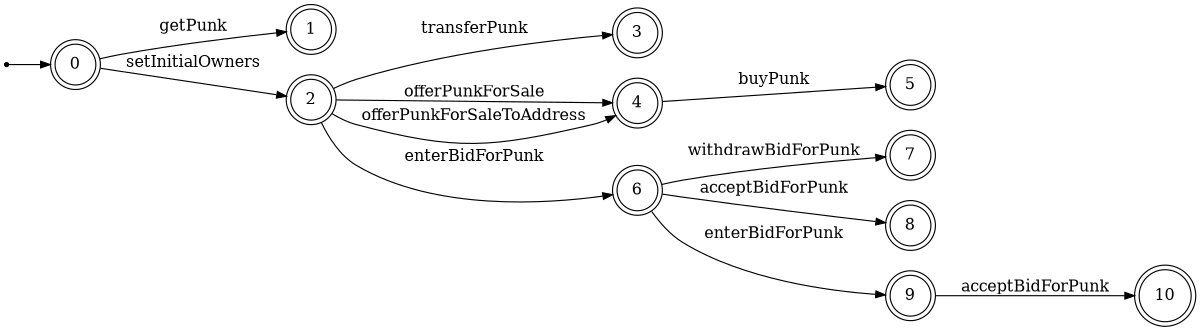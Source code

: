digraph {
	ranksep=0.5 size="8, 8"
	rankdir=LR
	Initial [label="" fontsize=14.0 shape=point]
	0 [fontsize=14.0 shape=doublecircle]
	1 [fontsize=14.0 shape=doublecircle]
	10 [fontsize=14.0 shape=doublecircle]
	2 [fontsize=14.0 shape=doublecircle]
	3 [fontsize=14.0 shape=doublecircle]
	4 [fontsize=14.0 shape=doublecircle]
	5 [fontsize=14.0 shape=doublecircle]
	6 [fontsize=14.0 shape=doublecircle]
	7 [fontsize=14.0 shape=doublecircle]
	8 [fontsize=14.0 shape=doublecircle]
	9 [fontsize=14.0 shape=doublecircle]
	Initial -> 0 [arrowsize=0.85]
	0 -> 2 [label=" setInitialOwners " arrowsize=0.85 fontsize=14.0]
	0 -> 1 [label=" getPunk " arrowsize=0.85 fontsize=14.0]
	2 -> 6 [label=" enterBidForPunk " arrowsize=0.85 fontsize=14.0]
	2 -> 4 [label=" offerPunkForSale " arrowsize=0.85 fontsize=14.0]
	2 -> 4 [label=" offerPunkForSaleToAddress " arrowsize=0.85 fontsize=14.0]
	2 -> 3 [label=" transferPunk " arrowsize=0.85 fontsize=14.0]
	4 -> 5 [label=" buyPunk " arrowsize=0.85 fontsize=14.0]
	6 -> 9 [label=" enterBidForPunk " arrowsize=0.85 fontsize=14.0]
	6 -> 8 [label=" acceptBidForPunk " arrowsize=0.85 fontsize=14.0]
	6 -> 7 [label=" withdrawBidForPunk " arrowsize=0.85 fontsize=14.0]
	9 -> 10 [label=" acceptBidForPunk " arrowsize=0.85 fontsize=14.0]
}
